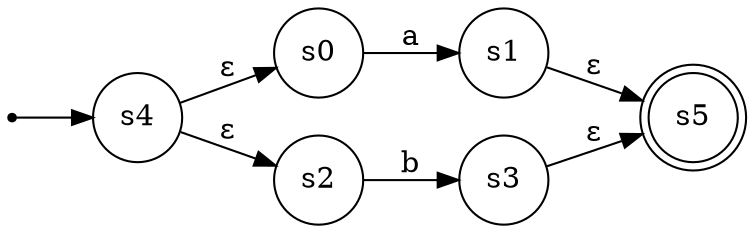 digraph Automaton {
rankdir=LR;
__start__ [shape=point];
s0 [shape=circle];
s1 [shape=circle];
s2 [shape=circle];
s3 [shape=circle];
s4 [shape=circle];
s5 [shape=doublecircle];
__start__ -> s4;
s0 -> s1 [label="a"]; 
s1 -> s5 [label="ε"]; 
s2 -> s3 [label="b"]; 
s3 -> s5 [label="ε"]; 
s4 -> s0 [label="ε"]; 
s4 -> s2 [label="ε"]; 
}